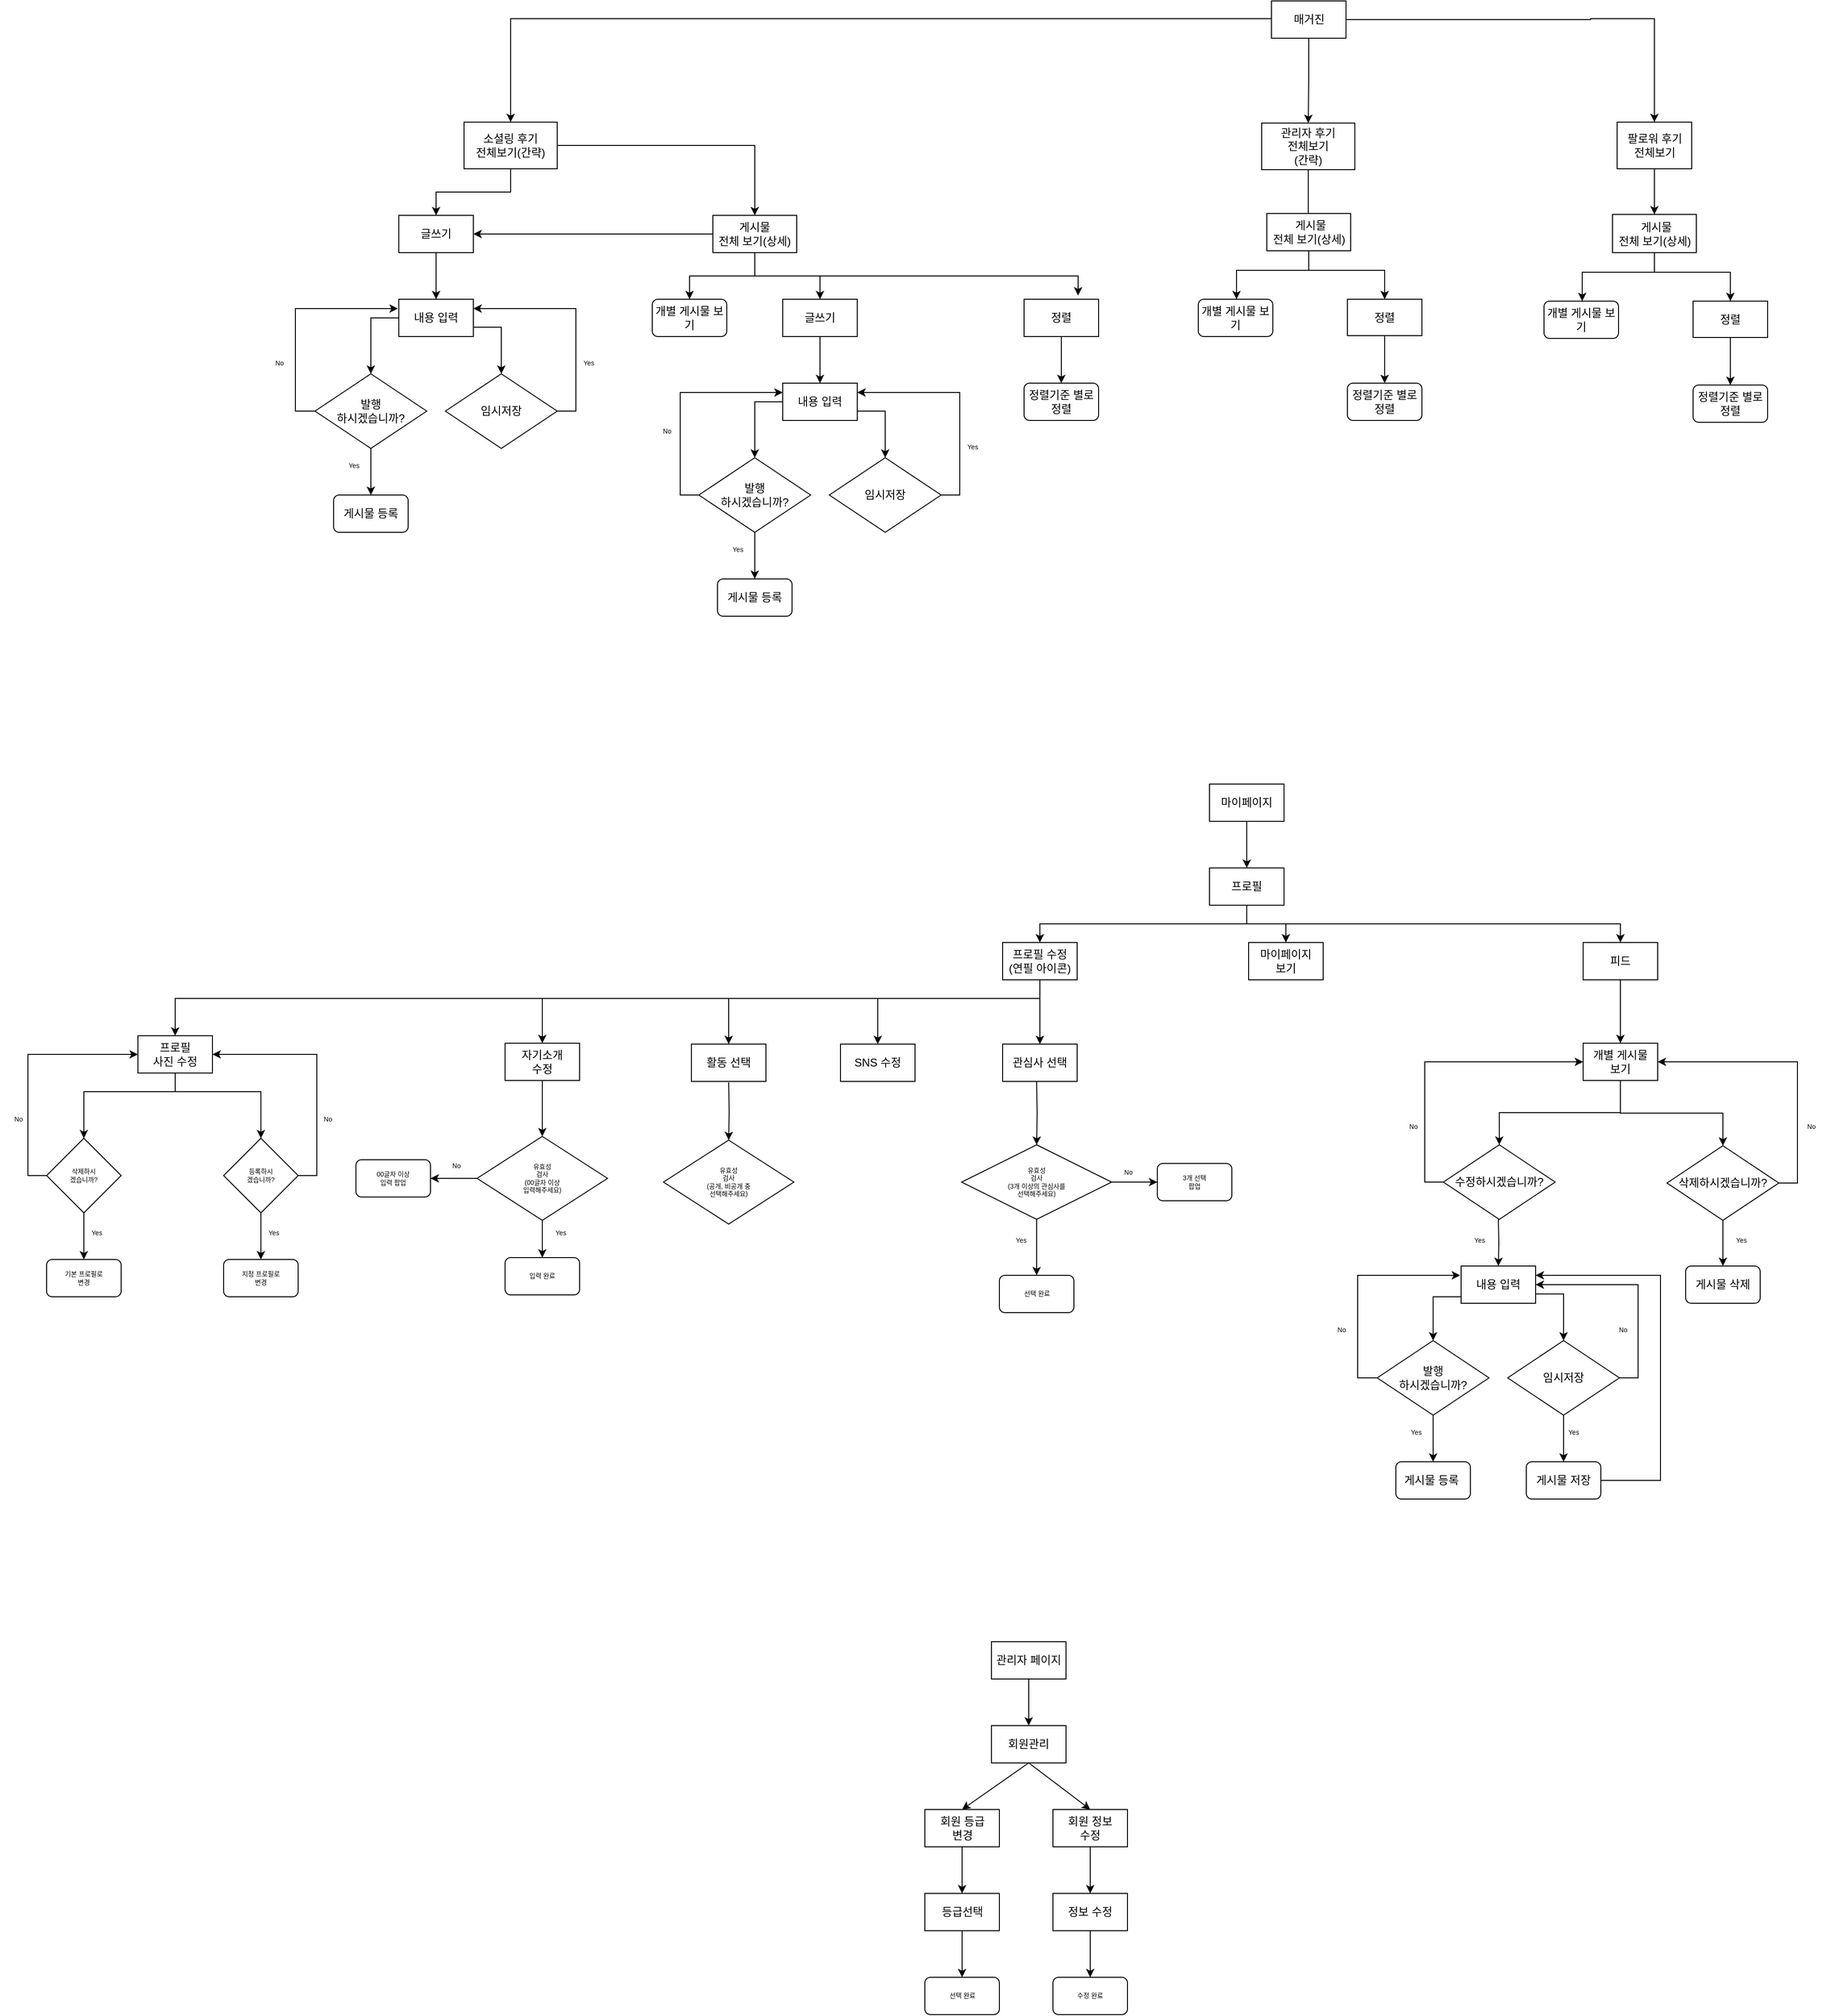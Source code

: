 <mxfile version="15.3.3" type="github"><diagram id="C5RBs43oDa-KdzZeNtuy" name="Page-1"><mxGraphModel dx="3391" dy="720" grid="1" gridSize="10" guides="1" tooltips="1" connect="1" arrows="1" fold="1" page="1" pageScale="1" pageWidth="1920" pageHeight="1200" math="0" shadow="0"><root><mxCell id="WIyWlLk6GJQsqaUBKTNV-0"/><mxCell id="WIyWlLk6GJQsqaUBKTNV-1" parent="WIyWlLk6GJQsqaUBKTNV-0"/><mxCell id="82u62CwxhhfS4tkd6ag3-348" style="edgeStyle=orthogonalEdgeStyle;rounded=0;orthogonalLoop=1;jettySize=auto;html=1;exitX=0.5;exitY=1;exitDx=0;exitDy=0;entryX=0.5;entryY=0;entryDx=0;entryDy=0;fontSize=7;" parent="WIyWlLk6GJQsqaUBKTNV-1" source="82u62CwxhhfS4tkd6ag3-171" edge="1"><mxGeometry relative="1" as="geometry"><mxPoint x="1244" y="360" as="targetPoint"/></mxGeometry></mxCell><mxCell id="82u62CwxhhfS4tkd6ag3-171" value="관리자 후기&lt;br&gt;전체보기&lt;br&gt;(간략)" style="rounded=0;whiteSpace=wrap;html=1;" parent="WIyWlLk6GJQsqaUBKTNV-1" vertex="1"><mxGeometry x="1194" y="241" width="100" height="50" as="geometry"/></mxCell><mxCell id="82u62CwxhhfS4tkd6ag3-173" value="" style="edgeStyle=orthogonalEdgeStyle;rounded=0;orthogonalLoop=1;jettySize=auto;html=1;" parent="WIyWlLk6GJQsqaUBKTNV-1" source="82u62CwxhhfS4tkd6ag3-172" target="82u62CwxhhfS4tkd6ag3-171" edge="1"><mxGeometry relative="1" as="geometry"/></mxCell><mxCell id="82u62CwxhhfS4tkd6ag3-182" style="edgeStyle=orthogonalEdgeStyle;rounded=0;orthogonalLoop=1;jettySize=auto;html=1;entryX=0.5;entryY=0;entryDx=0;entryDy=0;" parent="WIyWlLk6GJQsqaUBKTNV-1" source="82u62CwxhhfS4tkd6ag3-172" target="82u62CwxhhfS4tkd6ag3-174" edge="1"><mxGeometry relative="1" as="geometry"><Array as="points"><mxPoint x="388" y="129"/></Array></mxGeometry></mxCell><mxCell id="82u62CwxhhfS4tkd6ag3-183" style="edgeStyle=orthogonalEdgeStyle;rounded=0;orthogonalLoop=1;jettySize=auto;html=1;entryX=0.5;entryY=0;entryDx=0;entryDy=0;exitX=1;exitY=0.5;exitDx=0;exitDy=0;" parent="WIyWlLk6GJQsqaUBKTNV-1" source="82u62CwxhhfS4tkd6ag3-172" target="82u62CwxhhfS4tkd6ag3-176" edge="1"><mxGeometry relative="1" as="geometry"><mxPoint x="1546.5" y="179" as="sourcePoint"/><Array as="points"><mxPoint x="1547" y="130"/><mxPoint x="1757" y="129"/></Array></mxGeometry></mxCell><mxCell id="82u62CwxhhfS4tkd6ag3-172" value="매거진" style="rounded=0;whiteSpace=wrap;html=1;" parent="WIyWlLk6GJQsqaUBKTNV-1" vertex="1"><mxGeometry x="1204.5" y="110" width="80" height="40" as="geometry"/></mxCell><mxCell id="82u62CwxhhfS4tkd6ag3-185" style="edgeStyle=orthogonalEdgeStyle;rounded=0;orthogonalLoop=1;jettySize=auto;html=1;exitX=0.5;exitY=1;exitDx=0;exitDy=0;entryX=0.5;entryY=0;entryDx=0;entryDy=0;" parent="WIyWlLk6GJQsqaUBKTNV-1" source="82u62CwxhhfS4tkd6ag3-174" target="82u62CwxhhfS4tkd6ag3-188" edge="1"><mxGeometry relative="1" as="geometry"><mxPoint x="408" y="340" as="targetPoint"/><Array as="points"><mxPoint x="388" y="315"/><mxPoint x="308" y="315"/></Array></mxGeometry></mxCell><mxCell id="82u62CwxhhfS4tkd6ag3-209" style="edgeStyle=orthogonalEdgeStyle;rounded=0;orthogonalLoop=1;jettySize=auto;html=1;entryX=0.5;entryY=0;entryDx=0;entryDy=0;" parent="WIyWlLk6GJQsqaUBKTNV-1" source="82u62CwxhhfS4tkd6ag3-174" target="82u62CwxhhfS4tkd6ag3-187" edge="1"><mxGeometry relative="1" as="geometry"/></mxCell><mxCell id="82u62CwxhhfS4tkd6ag3-174" value="소셜링 후기 &lt;br&gt;전체보기(간략)" style="rounded=0;whiteSpace=wrap;html=1;" parent="WIyWlLk6GJQsqaUBKTNV-1" vertex="1"><mxGeometry x="338" y="240" width="100" height="50" as="geometry"/></mxCell><mxCell id="82u62CwxhhfS4tkd6ag3-373" value="" style="edgeStyle=orthogonalEdgeStyle;rounded=0;orthogonalLoop=1;jettySize=auto;html=1;fontSize=7;" parent="WIyWlLk6GJQsqaUBKTNV-1" source="82u62CwxhhfS4tkd6ag3-176" target="82u62CwxhhfS4tkd6ag3-367" edge="1"><mxGeometry relative="1" as="geometry"/></mxCell><mxCell id="82u62CwxhhfS4tkd6ag3-176" value="팔로워 후기&lt;br&gt;전체보기" style="whiteSpace=wrap;html=1;rounded=0;" parent="WIyWlLk6GJQsqaUBKTNV-1" vertex="1"><mxGeometry x="1575.5" y="240" width="80" height="50" as="geometry"/></mxCell><mxCell id="82u62CwxhhfS4tkd6ag3-215" style="edgeStyle=orthogonalEdgeStyle;rounded=0;orthogonalLoop=1;jettySize=auto;html=1;exitX=0;exitY=0.5;exitDx=0;exitDy=0;entryX=1;entryY=0.5;entryDx=0;entryDy=0;" parent="WIyWlLk6GJQsqaUBKTNV-1" source="82u62CwxhhfS4tkd6ag3-187" target="82u62CwxhhfS4tkd6ag3-188" edge="1"><mxGeometry relative="1" as="geometry"/></mxCell><mxCell id="82u62CwxhhfS4tkd6ag3-267" style="edgeStyle=orthogonalEdgeStyle;rounded=0;orthogonalLoop=1;jettySize=auto;html=1;fontSize=7;" parent="WIyWlLk6GJQsqaUBKTNV-1" source="82u62CwxhhfS4tkd6ag3-187" target="82u62CwxhhfS4tkd6ag3-212" edge="1"><mxGeometry relative="1" as="geometry"/></mxCell><mxCell id="82u62CwxhhfS4tkd6ag3-268" style="edgeStyle=orthogonalEdgeStyle;rounded=0;orthogonalLoop=1;jettySize=auto;html=1;entryX=0.5;entryY=0;entryDx=0;entryDy=0;fontSize=7;" parent="WIyWlLk6GJQsqaUBKTNV-1" source="82u62CwxhhfS4tkd6ag3-187" target="82u62CwxhhfS4tkd6ag3-256" edge="1"><mxGeometry relative="1" as="geometry"/></mxCell><mxCell id="82u62CwxhhfS4tkd6ag3-356" style="edgeStyle=orthogonalEdgeStyle;rounded=0;orthogonalLoop=1;jettySize=auto;html=1;entryX=0.5;entryY=0;entryDx=0;entryDy=0;fontSize=7;" parent="WIyWlLk6GJQsqaUBKTNV-1" edge="1"><mxGeometry relative="1" as="geometry"><mxPoint x="650.0" y="376" as="sourcePoint"/><mxPoint x="997" y="426" as="targetPoint"/><Array as="points"><mxPoint x="650" y="405"/><mxPoint x="997" y="405"/></Array></mxGeometry></mxCell><mxCell id="82u62CwxhhfS4tkd6ag3-187" value="게시물&lt;br&gt;전체 보기(상세)" style="rounded=0;whiteSpace=wrap;html=1;" parent="WIyWlLk6GJQsqaUBKTNV-1" vertex="1"><mxGeometry x="605" y="340" width="90" height="40" as="geometry"/></mxCell><mxCell id="82u62CwxhhfS4tkd6ag3-201" value="" style="edgeStyle=orthogonalEdgeStyle;rounded=0;orthogonalLoop=1;jettySize=auto;html=1;" parent="WIyWlLk6GJQsqaUBKTNV-1" source="82u62CwxhhfS4tkd6ag3-188" target="82u62CwxhhfS4tkd6ag3-189" edge="1"><mxGeometry relative="1" as="geometry"/></mxCell><mxCell id="MoMLf2twUXS6G3p3ZRfT-62" value="" style="edgeStyle=orthogonalEdgeStyle;rounded=0;orthogonalLoop=1;jettySize=auto;html=1;endArrow=classic;endFill=1;sourcePerimeterSpacing=8;targetPerimeterSpacing=8;" parent="WIyWlLk6GJQsqaUBKTNV-1" source="82u62CwxhhfS4tkd6ag3-188" edge="1"><mxGeometry relative="1" as="geometry"><mxPoint x="308" y="452" as="targetPoint"/></mxGeometry></mxCell><mxCell id="MoMLf2twUXS6G3p3ZRfT-64" value="" style="edgeStyle=orthogonalEdgeStyle;rounded=0;orthogonalLoop=1;jettySize=auto;html=1;endArrow=classic;endFill=1;sourcePerimeterSpacing=8;targetPerimeterSpacing=8;" parent="WIyWlLk6GJQsqaUBKTNV-1" source="82u62CwxhhfS4tkd6ag3-188" edge="1"><mxGeometry relative="1" as="geometry"><mxPoint x="308" y="452" as="targetPoint"/></mxGeometry></mxCell><mxCell id="82u62CwxhhfS4tkd6ag3-188" value="글쓰기" style="rounded=0;whiteSpace=wrap;html=1;" parent="WIyWlLk6GJQsqaUBKTNV-1" vertex="1"><mxGeometry x="268" y="340" width="80" height="40" as="geometry"/></mxCell><mxCell id="82u62CwxhhfS4tkd6ag3-203" value="" style="edgeStyle=orthogonalEdgeStyle;rounded=0;orthogonalLoop=1;jettySize=auto;html=1;entryX=0.5;entryY=0;entryDx=0;entryDy=0;" parent="WIyWlLk6GJQsqaUBKTNV-1" source="82u62CwxhhfS4tkd6ag3-189" target="82u62CwxhhfS4tkd6ag3-191" edge="1"><mxGeometry relative="1" as="geometry"><mxPoint x="188" y="450" as="targetPoint"/><Array as="points"><mxPoint x="238" y="450"/></Array></mxGeometry></mxCell><mxCell id="82u62CwxhhfS4tkd6ag3-205" value="" style="edgeStyle=orthogonalEdgeStyle;rounded=0;orthogonalLoop=1;jettySize=auto;html=1;entryX=0.5;entryY=0;entryDx=0;entryDy=0;exitX=1;exitY=0.75;exitDx=0;exitDy=0;" parent="WIyWlLk6GJQsqaUBKTNV-1" source="82u62CwxhhfS4tkd6ag3-189" target="82u62CwxhhfS4tkd6ag3-190" edge="1"><mxGeometry relative="1" as="geometry"><mxPoint x="358" y="470" as="sourcePoint"/><mxPoint x="408" y="450" as="targetPoint"/><Array as="points"><mxPoint x="378" y="460"/></Array></mxGeometry></mxCell><mxCell id="82u62CwxhhfS4tkd6ag3-189" value="내용 입력" style="rounded=0;whiteSpace=wrap;html=1;" parent="WIyWlLk6GJQsqaUBKTNV-1" vertex="1"><mxGeometry x="268" y="430" width="80" height="40" as="geometry"/></mxCell><mxCell id="82u62CwxhhfS4tkd6ag3-208" style="edgeStyle=orthogonalEdgeStyle;rounded=0;orthogonalLoop=1;jettySize=auto;html=1;exitX=1;exitY=0.5;exitDx=0;exitDy=0;entryX=1;entryY=0.25;entryDx=0;entryDy=0;" parent="WIyWlLk6GJQsqaUBKTNV-1" source="82u62CwxhhfS4tkd6ag3-190" target="82u62CwxhhfS4tkd6ag3-189" edge="1"><mxGeometry relative="1" as="geometry"/></mxCell><mxCell id="82u62CwxhhfS4tkd6ag3-190" value="임시저장" style="rhombus;whiteSpace=wrap;html=1;" parent="WIyWlLk6GJQsqaUBKTNV-1" vertex="1"><mxGeometry x="318" y="510" width="120" height="80" as="geometry"/></mxCell><mxCell id="82u62CwxhhfS4tkd6ag3-196" value="" style="edgeStyle=orthogonalEdgeStyle;rounded=0;orthogonalLoop=1;jettySize=auto;html=1;" parent="WIyWlLk6GJQsqaUBKTNV-1" source="82u62CwxhhfS4tkd6ag3-191" target="82u62CwxhhfS4tkd6ag3-194" edge="1"><mxGeometry relative="1" as="geometry"/></mxCell><mxCell id="82u62CwxhhfS4tkd6ag3-374" style="edgeStyle=orthogonalEdgeStyle;rounded=0;orthogonalLoop=1;jettySize=auto;html=1;fontSize=7;exitX=0;exitY=0.5;exitDx=0;exitDy=0;" parent="WIyWlLk6GJQsqaUBKTNV-1" source="82u62CwxhhfS4tkd6ag3-191" edge="1"><mxGeometry relative="1" as="geometry"><mxPoint x="267" y="440" as="targetPoint"/><mxPoint x="178" y="561.0" as="sourcePoint"/><Array as="points"><mxPoint x="157" y="550"/><mxPoint x="157" y="440"/></Array></mxGeometry></mxCell><mxCell id="82u62CwxhhfS4tkd6ag3-191" value="발행&lt;br&gt;하시겠습니까?" style="rhombus;whiteSpace=wrap;html=1;" parent="WIyWlLk6GJQsqaUBKTNV-1" vertex="1"><mxGeometry x="178" y="510" width="120" height="80" as="geometry"/></mxCell><mxCell id="82u62CwxhhfS4tkd6ag3-194" value="게시물 등록" style="rounded=1;whiteSpace=wrap;html=1;" parent="WIyWlLk6GJQsqaUBKTNV-1" vertex="1"><mxGeometry x="198" y="640" width="80" height="40" as="geometry"/></mxCell><mxCell id="82u62CwxhhfS4tkd6ag3-212" value="개별 게시물 보기" style="rounded=1;whiteSpace=wrap;html=1;" parent="WIyWlLk6GJQsqaUBKTNV-1" vertex="1"><mxGeometry x="540" y="430" width="80" height="40" as="geometry"/></mxCell><mxCell id="82u62CwxhhfS4tkd6ag3-219" value="Yes" style="text;html=1;strokeColor=none;fillColor=none;align=center;verticalAlign=middle;whiteSpace=wrap;rounded=0;fontSize=7;" parent="WIyWlLk6GJQsqaUBKTNV-1" vertex="1"><mxGeometry x="452" y="489" width="40" height="20" as="geometry"/></mxCell><mxCell id="82u62CwxhhfS4tkd6ag3-226" value="Yes" style="text;html=1;strokeColor=none;fillColor=none;align=center;verticalAlign=middle;whiteSpace=wrap;rounded=0;fontSize=7;" parent="WIyWlLk6GJQsqaUBKTNV-1" vertex="1"><mxGeometry x="200" y="599" width="40" height="20" as="geometry"/></mxCell><mxCell id="82u62CwxhhfS4tkd6ag3-229" value="No" style="text;html=1;strokeColor=none;fillColor=none;align=center;verticalAlign=middle;whiteSpace=wrap;rounded=0;fontSize=7;" parent="WIyWlLk6GJQsqaUBKTNV-1" vertex="1"><mxGeometry x="120" y="489" width="40" height="20" as="geometry"/></mxCell><mxCell id="82u62CwxhhfS4tkd6ag3-255" value="" style="edgeStyle=orthogonalEdgeStyle;rounded=0;orthogonalLoop=1;jettySize=auto;html=1;" parent="WIyWlLk6GJQsqaUBKTNV-1" source="82u62CwxhhfS4tkd6ag3-256" target="82u62CwxhhfS4tkd6ag3-259" edge="1"><mxGeometry relative="1" as="geometry"/></mxCell><mxCell id="82u62CwxhhfS4tkd6ag3-256" value="글쓰기" style="rounded=0;whiteSpace=wrap;html=1;" parent="WIyWlLk6GJQsqaUBKTNV-1" vertex="1"><mxGeometry x="680" y="430" width="80" height="40" as="geometry"/></mxCell><mxCell id="82u62CwxhhfS4tkd6ag3-257" value="" style="edgeStyle=orthogonalEdgeStyle;rounded=0;orthogonalLoop=1;jettySize=auto;html=1;entryX=0.5;entryY=0;entryDx=0;entryDy=0;" parent="WIyWlLk6GJQsqaUBKTNV-1" source="82u62CwxhhfS4tkd6ag3-259" target="82u62CwxhhfS4tkd6ag3-263" edge="1"><mxGeometry relative="1" as="geometry"><mxPoint x="600" y="540" as="targetPoint"/><Array as="points"><mxPoint x="650" y="540"/></Array></mxGeometry></mxCell><mxCell id="82u62CwxhhfS4tkd6ag3-258" value="" style="edgeStyle=orthogonalEdgeStyle;rounded=0;orthogonalLoop=1;jettySize=auto;html=1;entryX=0.5;entryY=0;entryDx=0;entryDy=0;exitX=1;exitY=0.75;exitDx=0;exitDy=0;" parent="WIyWlLk6GJQsqaUBKTNV-1" source="82u62CwxhhfS4tkd6ag3-259" target="82u62CwxhhfS4tkd6ag3-261" edge="1"><mxGeometry relative="1" as="geometry"><mxPoint x="770" y="560" as="sourcePoint"/><mxPoint x="820" y="540" as="targetPoint"/><Array as="points"><mxPoint x="790" y="550"/></Array></mxGeometry></mxCell><mxCell id="82u62CwxhhfS4tkd6ag3-259" value="내용 입력" style="rounded=0;whiteSpace=wrap;html=1;" parent="WIyWlLk6GJQsqaUBKTNV-1" vertex="1"><mxGeometry x="680" y="520" width="80" height="40" as="geometry"/></mxCell><mxCell id="82u62CwxhhfS4tkd6ag3-260" style="edgeStyle=orthogonalEdgeStyle;rounded=0;orthogonalLoop=1;jettySize=auto;html=1;exitX=1;exitY=0.5;exitDx=0;exitDy=0;entryX=1;entryY=0.25;entryDx=0;entryDy=0;" parent="WIyWlLk6GJQsqaUBKTNV-1" source="82u62CwxhhfS4tkd6ag3-261" target="82u62CwxhhfS4tkd6ag3-259" edge="1"><mxGeometry relative="1" as="geometry"/></mxCell><mxCell id="82u62CwxhhfS4tkd6ag3-261" value="임시저장" style="rhombus;whiteSpace=wrap;html=1;" parent="WIyWlLk6GJQsqaUBKTNV-1" vertex="1"><mxGeometry x="730" y="600" width="120" height="80" as="geometry"/></mxCell><mxCell id="82u62CwxhhfS4tkd6ag3-262" value="" style="edgeStyle=orthogonalEdgeStyle;rounded=0;orthogonalLoop=1;jettySize=auto;html=1;" parent="WIyWlLk6GJQsqaUBKTNV-1" source="82u62CwxhhfS4tkd6ag3-263" target="82u62CwxhhfS4tkd6ag3-264" edge="1"><mxGeometry relative="1" as="geometry"/></mxCell><mxCell id="82u62CwxhhfS4tkd6ag3-263" value="발행&lt;br&gt;하시겠습니까?" style="rhombus;whiteSpace=wrap;html=1;" parent="WIyWlLk6GJQsqaUBKTNV-1" vertex="1"><mxGeometry x="590" y="600" width="120" height="80" as="geometry"/></mxCell><mxCell id="82u62CwxhhfS4tkd6ag3-264" value="게시물 등록" style="rounded=1;whiteSpace=wrap;html=1;" parent="WIyWlLk6GJQsqaUBKTNV-1" vertex="1"><mxGeometry x="610" y="730" width="80" height="40" as="geometry"/></mxCell><mxCell id="82u62CwxhhfS4tkd6ag3-265" value="Yes" style="text;html=1;strokeColor=none;fillColor=none;align=center;verticalAlign=middle;whiteSpace=wrap;rounded=0;fontSize=7;" parent="WIyWlLk6GJQsqaUBKTNV-1" vertex="1"><mxGeometry x="864" y="579" width="40" height="20" as="geometry"/></mxCell><mxCell id="82u62CwxhhfS4tkd6ag3-266" value="Yes" style="text;html=1;strokeColor=none;fillColor=none;align=center;verticalAlign=middle;whiteSpace=wrap;rounded=0;fontSize=7;" parent="WIyWlLk6GJQsqaUBKTNV-1" vertex="1"><mxGeometry x="612" y="689" width="40" height="20" as="geometry"/></mxCell><mxCell id="82u62CwxhhfS4tkd6ag3-270" value="No" style="text;html=1;strokeColor=none;fillColor=none;align=center;verticalAlign=middle;whiteSpace=wrap;rounded=0;fontSize=7;" parent="WIyWlLk6GJQsqaUBKTNV-1" vertex="1"><mxGeometry x="536" y="562" width="40" height="20" as="geometry"/></mxCell><mxCell id="82u62CwxhhfS4tkd6ag3-311" style="edgeStyle=orthogonalEdgeStyle;rounded=0;orthogonalLoop=1;jettySize=auto;html=1;fontSize=7;" parent="WIyWlLk6GJQsqaUBKTNV-1" source="82u62CwxhhfS4tkd6ag3-313" target="82u62CwxhhfS4tkd6ag3-325" edge="1"><mxGeometry relative="1" as="geometry"><Array as="points"><mxPoint x="1244" y="399"/><mxPoint x="1167" y="399"/></Array></mxGeometry></mxCell><mxCell id="82u62CwxhhfS4tkd6ag3-362" style="edgeStyle=orthogonalEdgeStyle;rounded=0;orthogonalLoop=1;jettySize=auto;html=1;fontSize=7;" parent="WIyWlLk6GJQsqaUBKTNV-1" source="82u62CwxhhfS4tkd6ag3-313" target="82u62CwxhhfS4tkd6ag3-360" edge="1"><mxGeometry relative="1" as="geometry"><Array as="points"><mxPoint x="1244" y="399"/><mxPoint x="1326" y="399"/></Array></mxGeometry></mxCell><mxCell id="82u62CwxhhfS4tkd6ag3-313" value="&amp;nbsp;게시물&lt;br&gt;전체 보기(상세)" style="rounded=0;whiteSpace=wrap;html=1;" parent="WIyWlLk6GJQsqaUBKTNV-1" vertex="1"><mxGeometry x="1199.5" y="338" width="90" height="40" as="geometry"/></mxCell><mxCell id="82u62CwxhhfS4tkd6ag3-325" value="개별 게시물 보기" style="rounded=1;whiteSpace=wrap;html=1;" parent="WIyWlLk6GJQsqaUBKTNV-1" vertex="1"><mxGeometry x="1126" y="430" width="80" height="40" as="geometry"/></mxCell><mxCell id="82u62CwxhhfS4tkd6ag3-357" value="" style="edgeStyle=orthogonalEdgeStyle;rounded=0;orthogonalLoop=1;jettySize=auto;html=1;fontSize=7;" parent="WIyWlLk6GJQsqaUBKTNV-1" source="82u62CwxhhfS4tkd6ag3-353" target="82u62CwxhhfS4tkd6ag3-355" edge="1"><mxGeometry relative="1" as="geometry"/></mxCell><mxCell id="82u62CwxhhfS4tkd6ag3-353" value="정렬" style="rounded=0;whiteSpace=wrap;html=1;" parent="WIyWlLk6GJQsqaUBKTNV-1" vertex="1"><mxGeometry x="939" y="430" width="80" height="40" as="geometry"/></mxCell><mxCell id="82u62CwxhhfS4tkd6ag3-355" value="정렬기준 별로 정렬" style="rounded=1;whiteSpace=wrap;html=1;" parent="WIyWlLk6GJQsqaUBKTNV-1" vertex="1"><mxGeometry x="939" y="520" width="80" height="40" as="geometry"/></mxCell><mxCell id="82u62CwxhhfS4tkd6ag3-363" value="" style="edgeStyle=orthogonalEdgeStyle;rounded=0;orthogonalLoop=1;jettySize=auto;html=1;fontSize=7;" parent="WIyWlLk6GJQsqaUBKTNV-1" source="82u62CwxhhfS4tkd6ag3-360" target="82u62CwxhhfS4tkd6ag3-361" edge="1"><mxGeometry relative="1" as="geometry"/></mxCell><mxCell id="82u62CwxhhfS4tkd6ag3-360" value="정렬" style="rounded=0;whiteSpace=wrap;html=1;" parent="WIyWlLk6GJQsqaUBKTNV-1" vertex="1"><mxGeometry x="1286" y="430" width="80" height="39" as="geometry"/></mxCell><mxCell id="82u62CwxhhfS4tkd6ag3-361" value="정렬기준 별로 정렬" style="rounded=1;whiteSpace=wrap;html=1;" parent="WIyWlLk6GJQsqaUBKTNV-1" vertex="1"><mxGeometry x="1286" y="520" width="80" height="40" as="geometry"/></mxCell><mxCell id="82u62CwxhhfS4tkd6ag3-365" style="edgeStyle=orthogonalEdgeStyle;rounded=0;orthogonalLoop=1;jettySize=auto;html=1;fontSize=7;" parent="WIyWlLk6GJQsqaUBKTNV-1" source="82u62CwxhhfS4tkd6ag3-367" target="82u62CwxhhfS4tkd6ag3-368" edge="1"><mxGeometry relative="1" as="geometry"><Array as="points"><mxPoint x="1615" y="401"/><mxPoint x="1538" y="401"/></Array></mxGeometry></mxCell><mxCell id="82u62CwxhhfS4tkd6ag3-366" style="edgeStyle=orthogonalEdgeStyle;rounded=0;orthogonalLoop=1;jettySize=auto;html=1;fontSize=7;" parent="WIyWlLk6GJQsqaUBKTNV-1" source="82u62CwxhhfS4tkd6ag3-367" target="82u62CwxhhfS4tkd6ag3-370" edge="1"><mxGeometry relative="1" as="geometry"><Array as="points"><mxPoint x="1615" y="401"/><mxPoint x="1697" y="401"/></Array></mxGeometry></mxCell><mxCell id="82u62CwxhhfS4tkd6ag3-367" value="&amp;nbsp;게시물&lt;br&gt;전체 보기(상세)" style="rounded=0;whiteSpace=wrap;html=1;" parent="WIyWlLk6GJQsqaUBKTNV-1" vertex="1"><mxGeometry x="1570.5" y="339" width="90" height="41" as="geometry"/></mxCell><mxCell id="82u62CwxhhfS4tkd6ag3-368" value="개별 게시물 보기" style="rounded=1;whiteSpace=wrap;html=1;" parent="WIyWlLk6GJQsqaUBKTNV-1" vertex="1"><mxGeometry x="1497" y="432" width="80" height="40" as="geometry"/></mxCell><mxCell id="82u62CwxhhfS4tkd6ag3-369" value="" style="edgeStyle=orthogonalEdgeStyle;rounded=0;orthogonalLoop=1;jettySize=auto;html=1;fontSize=7;" parent="WIyWlLk6GJQsqaUBKTNV-1" source="82u62CwxhhfS4tkd6ag3-370" target="82u62CwxhhfS4tkd6ag3-372" edge="1"><mxGeometry relative="1" as="geometry"/></mxCell><mxCell id="82u62CwxhhfS4tkd6ag3-370" value="정렬" style="rounded=0;whiteSpace=wrap;html=1;" parent="WIyWlLk6GJQsqaUBKTNV-1" vertex="1"><mxGeometry x="1657" y="432" width="80" height="39" as="geometry"/></mxCell><mxCell id="82u62CwxhhfS4tkd6ag3-372" value="정렬기준 별로 정렬" style="rounded=1;whiteSpace=wrap;html=1;" parent="WIyWlLk6GJQsqaUBKTNV-1" vertex="1"><mxGeometry x="1657" y="522" width="80" height="40" as="geometry"/></mxCell><mxCell id="82u62CwxhhfS4tkd6ag3-377" style="edgeStyle=orthogonalEdgeStyle;rounded=0;orthogonalLoop=1;jettySize=auto;html=1;fontSize=7;exitX=0;exitY=0.5;exitDx=0;exitDy=0;" parent="WIyWlLk6GJQsqaUBKTNV-1" edge="1"><mxGeometry relative="1" as="geometry"><mxPoint x="680" y="530" as="targetPoint"/><mxPoint x="591" y="640" as="sourcePoint"/><Array as="points"><mxPoint x="570" y="640"/><mxPoint x="570" y="530"/></Array></mxGeometry></mxCell><mxCell id="82u62CwxhhfS4tkd6ag3-378" value="마이페이지" style="rounded=0;whiteSpace=wrap;html=1;" parent="WIyWlLk6GJQsqaUBKTNV-1" vertex="1"><mxGeometry x="1138" y="950" width="80" height="40" as="geometry"/></mxCell><mxCell id="MoMLf2twUXS6G3p3ZRfT-25" style="edgeStyle=orthogonalEdgeStyle;rounded=0;orthogonalLoop=1;jettySize=auto;html=1;entryX=0.5;entryY=0;entryDx=0;entryDy=0;endArrow=classic;endFill=1;sourcePerimeterSpacing=8;targetPerimeterSpacing=8;" parent="WIyWlLk6GJQsqaUBKTNV-1" target="82u62CwxhhfS4tkd6ag3-382" edge="1"><mxGeometry relative="1" as="geometry"><mxPoint x="1178" y="1070" as="sourcePoint"/><Array as="points"><mxPoint x="1178" y="1100"/><mxPoint x="956" y="1100"/></Array></mxGeometry></mxCell><mxCell id="MoMLf2twUXS6G3p3ZRfT-87" style="edgeStyle=orthogonalEdgeStyle;rounded=0;orthogonalLoop=1;jettySize=auto;html=1;entryX=0.5;entryY=0;entryDx=0;entryDy=0;endArrow=classic;endFill=1;sourcePerimeterSpacing=8;targetPerimeterSpacing=8;exitX=0.5;exitY=1;exitDx=0;exitDy=0;exitPerimeter=0;" parent="WIyWlLk6GJQsqaUBKTNV-1" source="82u62CwxhhfS4tkd6ag3-379" target="82u62CwxhhfS4tkd6ag3-383" edge="1"><mxGeometry relative="1" as="geometry"/></mxCell><mxCell id="MoMLf2twUXS6G3p3ZRfT-88" style="edgeStyle=orthogonalEdgeStyle;rounded=0;orthogonalLoop=1;jettySize=auto;html=1;exitX=0.5;exitY=1;exitDx=0;exitDy=0;entryX=0.5;entryY=0;entryDx=0;entryDy=0;endArrow=classic;endFill=1;sourcePerimeterSpacing=8;targetPerimeterSpacing=8;" parent="WIyWlLk6GJQsqaUBKTNV-1" source="82u62CwxhhfS4tkd6ag3-379" target="82u62CwxhhfS4tkd6ag3-384" edge="1"><mxGeometry relative="1" as="geometry"/></mxCell><mxCell id="82u62CwxhhfS4tkd6ag3-379" value="프로필" style="rounded=0;whiteSpace=wrap;html=1;" parent="WIyWlLk6GJQsqaUBKTNV-1" vertex="1"><mxGeometry x="1138" y="1040" width="80" height="40" as="geometry"/></mxCell><mxCell id="MoMLf2twUXS6G3p3ZRfT-27" style="edgeStyle=orthogonalEdgeStyle;rounded=0;orthogonalLoop=1;jettySize=auto;html=1;endArrow=classic;endFill=1;sourcePerimeterSpacing=8;targetPerimeterSpacing=8;entryX=0.5;entryY=0;entryDx=0;entryDy=0;exitX=0.5;exitY=1;exitDx=0;exitDy=0;" parent="WIyWlLk6GJQsqaUBKTNV-1" source="82u62CwxhhfS4tkd6ag3-382" target="82u62CwxhhfS4tkd6ag3-386" edge="1"><mxGeometry relative="1" as="geometry"><mxPoint x="976" y="1160" as="sourcePoint"/><mxPoint x="62" y="1220" as="targetPoint"/><Array as="points"><mxPoint x="956" y="1180"/><mxPoint x="28" y="1180"/></Array></mxGeometry></mxCell><mxCell id="MoMLf2twUXS6G3p3ZRfT-28" style="edgeStyle=orthogonalEdgeStyle;rounded=0;orthogonalLoop=1;jettySize=auto;html=1;entryX=0.5;entryY=0;entryDx=0;entryDy=0;endArrow=classic;endFill=1;sourcePerimeterSpacing=8;targetPerimeterSpacing=8;exitX=0.5;exitY=1;exitDx=0;exitDy=0;" parent="WIyWlLk6GJQsqaUBKTNV-1" source="82u62CwxhhfS4tkd6ag3-382" target="82u62CwxhhfS4tkd6ag3-387" edge="1"><mxGeometry relative="1" as="geometry"><mxPoint x="972" y="1168" as="sourcePoint"/><mxPoint x="506" y="1228" as="targetPoint"/><Array as="points"><mxPoint x="956" y="1180"/><mxPoint x="422" y="1180"/></Array></mxGeometry></mxCell><mxCell id="MoMLf2twUXS6G3p3ZRfT-29" style="edgeStyle=orthogonalEdgeStyle;rounded=0;orthogonalLoop=1;jettySize=auto;html=1;entryX=0.5;entryY=0;entryDx=0;entryDy=0;endArrow=classic;endFill=1;sourcePerimeterSpacing=8;targetPerimeterSpacing=8;" parent="WIyWlLk6GJQsqaUBKTNV-1" source="82u62CwxhhfS4tkd6ag3-382" target="82u62CwxhhfS4tkd6ag3-388" edge="1"><mxGeometry relative="1" as="geometry"><Array as="points"><mxPoint x="956" y="1180"/><mxPoint x="622" y="1180"/></Array></mxGeometry></mxCell><mxCell id="MoMLf2twUXS6G3p3ZRfT-30" style="edgeStyle=orthogonalEdgeStyle;rounded=0;orthogonalLoop=1;jettySize=auto;html=1;entryX=0.5;entryY=0;entryDx=0;entryDy=0;endArrow=classic;endFill=1;sourcePerimeterSpacing=8;targetPerimeterSpacing=8;exitX=0.5;exitY=1;exitDx=0;exitDy=0;" parent="WIyWlLk6GJQsqaUBKTNV-1" source="82u62CwxhhfS4tkd6ag3-382" target="82u62CwxhhfS4tkd6ag3-389" edge="1"><mxGeometry relative="1" as="geometry"><mxPoint x="956" y="1168" as="sourcePoint"/><Array as="points"><mxPoint x="956" y="1180"/><mxPoint x="782" y="1180"/></Array></mxGeometry></mxCell><mxCell id="MoMLf2twUXS6G3p3ZRfT-31" style="edgeStyle=orthogonalEdgeStyle;rounded=0;orthogonalLoop=1;jettySize=auto;html=1;entryX=0.5;entryY=0;entryDx=0;entryDy=0;endArrow=classic;endFill=1;sourcePerimeterSpacing=8;targetPerimeterSpacing=8;exitX=0.5;exitY=1;exitDx=0;exitDy=0;" parent="WIyWlLk6GJQsqaUBKTNV-1" source="82u62CwxhhfS4tkd6ag3-382" target="82u62CwxhhfS4tkd6ag3-390" edge="1"><mxGeometry relative="1" as="geometry"><Array as="points"><mxPoint x="956" y="1160"/></Array></mxGeometry></mxCell><mxCell id="82u62CwxhhfS4tkd6ag3-382" value="프로필 수정&lt;br&gt;(연필 아이콘)" style="rounded=0;whiteSpace=wrap;html=1;" parent="WIyWlLk6GJQsqaUBKTNV-1" vertex="1"><mxGeometry x="916" y="1120" width="80" height="40" as="geometry"/></mxCell><mxCell id="82u62CwxhhfS4tkd6ag3-383" value="마이페이지 &lt;br&gt;보기" style="rounded=0;whiteSpace=wrap;html=1;" parent="WIyWlLk6GJQsqaUBKTNV-1" vertex="1"><mxGeometry x="1180" y="1120" width="80" height="40" as="geometry"/></mxCell><mxCell id="MoMLf2twUXS6G3p3ZRfT-89" style="edgeStyle=orthogonalEdgeStyle;rounded=0;orthogonalLoop=1;jettySize=auto;html=1;exitX=0.5;exitY=1;exitDx=0;exitDy=0;entryX=0.5;entryY=0;entryDx=0;entryDy=0;endArrow=classic;endFill=1;sourcePerimeterSpacing=8;targetPerimeterSpacing=8;" parent="WIyWlLk6GJQsqaUBKTNV-1" source="82u62CwxhhfS4tkd6ag3-384" target="MoMLf2twUXS6G3p3ZRfT-54" edge="1"><mxGeometry relative="1" as="geometry"/></mxCell><mxCell id="82u62CwxhhfS4tkd6ag3-384" value="피드" style="rounded=0;whiteSpace=wrap;html=1;" parent="WIyWlLk6GJQsqaUBKTNV-1" vertex="1"><mxGeometry x="1539" y="1120" width="80" height="40" as="geometry"/></mxCell><mxCell id="MoMLf2twUXS6G3p3ZRfT-33" style="edgeStyle=orthogonalEdgeStyle;rounded=0;orthogonalLoop=1;jettySize=auto;html=1;entryX=0.5;entryY=0;entryDx=0;entryDy=0;endArrow=classic;endFill=1;sourcePerimeterSpacing=8;targetPerimeterSpacing=8;exitX=0.5;exitY=1;exitDx=0;exitDy=0;" parent="WIyWlLk6GJQsqaUBKTNV-1" source="82u62CwxhhfS4tkd6ag3-386" target="82u62CwxhhfS4tkd6ag3-392" edge="1"><mxGeometry relative="1" as="geometry"><Array as="points"><mxPoint x="28" y="1280"/><mxPoint x="-70" y="1280"/></Array></mxGeometry></mxCell><mxCell id="MoMLf2twUXS6G3p3ZRfT-34" style="edgeStyle=orthogonalEdgeStyle;rounded=0;orthogonalLoop=1;jettySize=auto;html=1;entryX=0.5;entryY=0;entryDx=0;entryDy=0;endArrow=classic;endFill=1;sourcePerimeterSpacing=8;targetPerimeterSpacing=8;" parent="WIyWlLk6GJQsqaUBKTNV-1" edge="1"><mxGeometry relative="1" as="geometry"><mxPoint x="28" y="1260" as="sourcePoint"/><mxPoint x="120" y="1330" as="targetPoint"/><Array as="points"><mxPoint x="28" y="1280"/><mxPoint x="120" y="1280"/></Array></mxGeometry></mxCell><mxCell id="82u62CwxhhfS4tkd6ag3-386" value="프로필&lt;br&gt;사진 수정" style="rounded=0;whiteSpace=wrap;html=1;" parent="WIyWlLk6GJQsqaUBKTNV-1" vertex="1"><mxGeometry x="-12" y="1220" width="80" height="40" as="geometry"/></mxCell><mxCell id="MoMLf2twUXS6G3p3ZRfT-39" value="" style="edgeStyle=orthogonalEdgeStyle;rounded=0;orthogonalLoop=1;jettySize=auto;html=1;endArrow=classic;endFill=1;sourcePerimeterSpacing=8;targetPerimeterSpacing=8;exitX=0.5;exitY=1;exitDx=0;exitDy=0;entryX=0.5;entryY=0;entryDx=0;entryDy=0;" parent="WIyWlLk6GJQsqaUBKTNV-1" source="82u62CwxhhfS4tkd6ag3-387" target="82u62CwxhhfS4tkd6ag3-398" edge="1"><mxGeometry relative="1" as="geometry"/></mxCell><mxCell id="82u62CwxhhfS4tkd6ag3-387" value="자기소개 &lt;br&gt;수정" style="rounded=0;whiteSpace=wrap;html=1;" parent="WIyWlLk6GJQsqaUBKTNV-1" vertex="1"><mxGeometry x="382" y="1228" width="80" height="40" as="geometry"/></mxCell><mxCell id="MoMLf2twUXS6G3p3ZRfT-42" style="edgeStyle=orthogonalEdgeStyle;rounded=0;orthogonalLoop=1;jettySize=auto;html=1;entryX=0.5;entryY=0;entryDx=0;entryDy=0;endArrow=classic;endFill=1;sourcePerimeterSpacing=8;targetPerimeterSpacing=8;exitX=0.5;exitY=1;exitDx=0;exitDy=0;" parent="WIyWlLk6GJQsqaUBKTNV-1" target="82u62CwxhhfS4tkd6ag3-402" edge="1"><mxGeometry relative="1" as="geometry"><mxPoint x="952.5" y="1269" as="sourcePoint"/><Array as="points"/></mxGeometry></mxCell><mxCell id="MoMLf2twUXS6G3p3ZRfT-52" style="edgeStyle=orthogonalEdgeStyle;rounded=0;orthogonalLoop=1;jettySize=auto;html=1;entryX=0.5;entryY=0;entryDx=0;entryDy=0;endArrow=classic;endFill=1;sourcePerimeterSpacing=8;targetPerimeterSpacing=8;" parent="WIyWlLk6GJQsqaUBKTNV-1" target="MoMLf2twUXS6G3p3ZRfT-49" edge="1"><mxGeometry relative="1" as="geometry"><mxPoint x="622" y="1270" as="sourcePoint"/></mxGeometry></mxCell><mxCell id="82u62CwxhhfS4tkd6ag3-388" value="활동 선택" style="rounded=0;whiteSpace=wrap;html=1;" parent="WIyWlLk6GJQsqaUBKTNV-1" vertex="1"><mxGeometry x="582" y="1229" width="80" height="40" as="geometry"/></mxCell><mxCell id="82u62CwxhhfS4tkd6ag3-389" value="SNS 수정" style="rounded=0;whiteSpace=wrap;html=1;" parent="WIyWlLk6GJQsqaUBKTNV-1" vertex="1"><mxGeometry x="742" y="1229" width="80" height="40" as="geometry"/></mxCell><mxCell id="82u62CwxhhfS4tkd6ag3-390" value="관심사 선택" style="rounded=0;whiteSpace=wrap;html=1;" parent="WIyWlLk6GJQsqaUBKTNV-1" vertex="1"><mxGeometry x="916" y="1229" width="80" height="40" as="geometry"/></mxCell><mxCell id="MoMLf2twUXS6G3p3ZRfT-35" style="edgeStyle=orthogonalEdgeStyle;rounded=0;orthogonalLoop=1;jettySize=auto;html=1;exitX=0.5;exitY=1;exitDx=0;exitDy=0;entryX=0.5;entryY=0;entryDx=0;entryDy=0;endArrow=classic;endFill=1;sourcePerimeterSpacing=8;targetPerimeterSpacing=8;" parent="WIyWlLk6GJQsqaUBKTNV-1" source="82u62CwxhhfS4tkd6ag3-392" target="82u62CwxhhfS4tkd6ag3-395" edge="1"><mxGeometry relative="1" as="geometry"/></mxCell><mxCell id="MoMLf2twUXS6G3p3ZRfT-121" style="edgeStyle=orthogonalEdgeStyle;rounded=0;orthogonalLoop=1;jettySize=auto;html=1;exitX=0;exitY=0.5;exitDx=0;exitDy=0;entryX=0;entryY=0.5;entryDx=0;entryDy=0;endArrow=classic;endFill=1;sourcePerimeterSpacing=8;targetPerimeterSpacing=8;" parent="WIyWlLk6GJQsqaUBKTNV-1" source="82u62CwxhhfS4tkd6ag3-392" target="82u62CwxhhfS4tkd6ag3-386" edge="1"><mxGeometry relative="1" as="geometry"/></mxCell><mxCell id="82u62CwxhhfS4tkd6ag3-392" value="삭제하시&lt;br&gt;겠습니까?" style="rhombus;whiteSpace=wrap;html=1;fontSize=7;" parent="WIyWlLk6GJQsqaUBKTNV-1" vertex="1"><mxGeometry x="-110" y="1330" width="80" height="80" as="geometry"/></mxCell><mxCell id="MoMLf2twUXS6G3p3ZRfT-36" style="edgeStyle=orthogonalEdgeStyle;rounded=0;orthogonalLoop=1;jettySize=auto;html=1;entryX=0.5;entryY=0;entryDx=0;entryDy=0;endArrow=classic;endFill=1;sourcePerimeterSpacing=8;targetPerimeterSpacing=8;exitX=0.5;exitY=1;exitDx=0;exitDy=0;" parent="WIyWlLk6GJQsqaUBKTNV-1" source="82u62CwxhhfS4tkd6ag3-393" target="82u62CwxhhfS4tkd6ag3-396" edge="1"><mxGeometry relative="1" as="geometry"/></mxCell><mxCell id="MoMLf2twUXS6G3p3ZRfT-122" style="edgeStyle=orthogonalEdgeStyle;rounded=0;orthogonalLoop=1;jettySize=auto;html=1;exitX=1;exitY=0.5;exitDx=0;exitDy=0;entryX=1;entryY=0.5;entryDx=0;entryDy=0;endArrow=classic;endFill=1;sourcePerimeterSpacing=8;targetPerimeterSpacing=8;" parent="WIyWlLk6GJQsqaUBKTNV-1" source="82u62CwxhhfS4tkd6ag3-393" target="82u62CwxhhfS4tkd6ag3-386" edge="1"><mxGeometry relative="1" as="geometry"/></mxCell><mxCell id="82u62CwxhhfS4tkd6ag3-393" value="등록하시&lt;br&gt;겠습니까?" style="rhombus;whiteSpace=wrap;html=1;fontSize=7;" parent="WIyWlLk6GJQsqaUBKTNV-1" vertex="1"><mxGeometry x="80" y="1330" width="80" height="80" as="geometry"/></mxCell><mxCell id="82u62CwxhhfS4tkd6ag3-395" value="기본 프로필로&lt;br&gt;변경" style="rounded=1;whiteSpace=wrap;html=1;fontSize=7;" parent="WIyWlLk6GJQsqaUBKTNV-1" vertex="1"><mxGeometry x="-110" y="1460" width="80" height="40" as="geometry"/></mxCell><mxCell id="82u62CwxhhfS4tkd6ag3-396" value="지정 프로필로&lt;br&gt;변경" style="rounded=1;whiteSpace=wrap;html=1;fontSize=7;" parent="WIyWlLk6GJQsqaUBKTNV-1" vertex="1"><mxGeometry x="80" y="1460" width="80" height="40" as="geometry"/></mxCell><mxCell id="MoMLf2twUXS6G3p3ZRfT-40" style="edgeStyle=orthogonalEdgeStyle;rounded=0;orthogonalLoop=1;jettySize=auto;html=1;entryX=1;entryY=0.5;entryDx=0;entryDy=0;endArrow=classic;endFill=1;sourcePerimeterSpacing=8;targetPerimeterSpacing=8;exitX=0;exitY=0.5;exitDx=0;exitDy=0;" parent="WIyWlLk6GJQsqaUBKTNV-1" source="82u62CwxhhfS4tkd6ag3-398" target="82u62CwxhhfS4tkd6ag3-401" edge="1"><mxGeometry relative="1" as="geometry"/></mxCell><mxCell id="MoMLf2twUXS6G3p3ZRfT-41" style="edgeStyle=orthogonalEdgeStyle;rounded=0;orthogonalLoop=1;jettySize=auto;html=1;exitX=0.5;exitY=1;exitDx=0;exitDy=0;entryX=0.5;entryY=0;entryDx=0;entryDy=0;endArrow=classic;endFill=1;sourcePerimeterSpacing=8;targetPerimeterSpacing=8;" parent="WIyWlLk6GJQsqaUBKTNV-1" source="82u62CwxhhfS4tkd6ag3-398" target="82u62CwxhhfS4tkd6ag3-400" edge="1"><mxGeometry relative="1" as="geometry"/></mxCell><mxCell id="82u62CwxhhfS4tkd6ag3-398" value="유효성&lt;br&gt;검사&lt;br&gt;(00글자 이상 &lt;br&gt;입력해주세요)" style="rhombus;whiteSpace=wrap;html=1;fontSize=7;" parent="WIyWlLk6GJQsqaUBKTNV-1" vertex="1"><mxGeometry x="352" y="1328" width="140" height="90" as="geometry"/></mxCell><mxCell id="82u62CwxhhfS4tkd6ag3-400" value="입력 완료" style="rounded=1;whiteSpace=wrap;html=1;fontSize=7;" parent="WIyWlLk6GJQsqaUBKTNV-1" vertex="1"><mxGeometry x="382" y="1458" width="80" height="40" as="geometry"/></mxCell><mxCell id="82u62CwxhhfS4tkd6ag3-401" value="00글자 이상 &lt;br&gt;입력 팝업" style="rounded=1;whiteSpace=wrap;html=1;fontSize=7;" parent="WIyWlLk6GJQsqaUBKTNV-1" vertex="1"><mxGeometry x="222" y="1353" width="80" height="40" as="geometry"/></mxCell><mxCell id="MoMLf2twUXS6G3p3ZRfT-43" style="edgeStyle=orthogonalEdgeStyle;rounded=0;orthogonalLoop=1;jettySize=auto;html=1;exitX=0.5;exitY=1;exitDx=0;exitDy=0;entryX=0.5;entryY=0;entryDx=0;entryDy=0;endArrow=classic;endFill=1;sourcePerimeterSpacing=8;targetPerimeterSpacing=8;" parent="WIyWlLk6GJQsqaUBKTNV-1" source="82u62CwxhhfS4tkd6ag3-402" target="82u62CwxhhfS4tkd6ag3-403" edge="1"><mxGeometry relative="1" as="geometry"/></mxCell><mxCell id="MoMLf2twUXS6G3p3ZRfT-53" style="edgeStyle=orthogonalEdgeStyle;rounded=0;orthogonalLoop=1;jettySize=auto;html=1;exitX=1;exitY=0.5;exitDx=0;exitDy=0;entryX=0;entryY=0.5;entryDx=0;entryDy=0;endArrow=classic;endFill=1;sourcePerimeterSpacing=8;targetPerimeterSpacing=8;" parent="WIyWlLk6GJQsqaUBKTNV-1" source="82u62CwxhhfS4tkd6ag3-402" target="82u62CwxhhfS4tkd6ag3-404" edge="1"><mxGeometry relative="1" as="geometry"/></mxCell><mxCell id="82u62CwxhhfS4tkd6ag3-402" value="유효성&lt;br&gt;검사&lt;br&gt;(3개 이상의 관심사를 &lt;br&gt;선택해주세요)" style="rhombus;whiteSpace=wrap;html=1;fontSize=7;" parent="WIyWlLk6GJQsqaUBKTNV-1" vertex="1"><mxGeometry x="872" y="1337" width="161" height="80" as="geometry"/></mxCell><mxCell id="82u62CwxhhfS4tkd6ag3-403" value="선택 완료" style="rounded=1;whiteSpace=wrap;html=1;fontSize=7;" parent="WIyWlLk6GJQsqaUBKTNV-1" vertex="1"><mxGeometry x="912.5" y="1477" width="80" height="40" as="geometry"/></mxCell><mxCell id="82u62CwxhhfS4tkd6ag3-404" value="3개 선택&lt;br&gt;팝업" style="rounded=1;whiteSpace=wrap;html=1;fontSize=7;" parent="WIyWlLk6GJQsqaUBKTNV-1" vertex="1"><mxGeometry x="1082" y="1357" width="80" height="40" as="geometry"/></mxCell><mxCell id="MoMLf2twUXS6G3p3ZRfT-21" value="" style="edgeStyle=orthogonalEdgeStyle;rounded=0;orthogonalLoop=1;jettySize=auto;html=1;fontSize=7;entryX=0.5;entryY=0;entryDx=0;entryDy=0;exitX=0.5;exitY=1;exitDx=0;exitDy=0;" parent="WIyWlLk6GJQsqaUBKTNV-1" source="82u62CwxhhfS4tkd6ag3-378" target="82u62CwxhhfS4tkd6ag3-379" edge="1"><mxGeometry relative="1" as="geometry"><mxPoint x="1428.0" y="779" as="sourcePoint"/><mxPoint x="1428.0" y="830" as="targetPoint"/></mxGeometry></mxCell><mxCell id="MoMLf2twUXS6G3p3ZRfT-49" value="유효성&lt;br&gt;검사&lt;br&gt;(공개, 비공개 중&lt;br&gt;선택해주세요)" style="rhombus;whiteSpace=wrap;html=1;fontSize=7;" parent="WIyWlLk6GJQsqaUBKTNV-1" vertex="1"><mxGeometry x="552" y="1332" width="140" height="90" as="geometry"/></mxCell><mxCell id="MoMLf2twUXS6G3p3ZRfT-90" style="edgeStyle=orthogonalEdgeStyle;rounded=0;orthogonalLoop=1;jettySize=auto;html=1;exitX=0.5;exitY=1;exitDx=0;exitDy=0;entryX=0.5;entryY=0;entryDx=0;entryDy=0;endArrow=classic;endFill=1;sourcePerimeterSpacing=8;targetPerimeterSpacing=8;" parent="WIyWlLk6GJQsqaUBKTNV-1" source="MoMLf2twUXS6G3p3ZRfT-54" target="MoMLf2twUXS6G3p3ZRfT-60" edge="1"><mxGeometry relative="1" as="geometry"/></mxCell><mxCell id="MoMLf2twUXS6G3p3ZRfT-91" style="edgeStyle=orthogonalEdgeStyle;rounded=0;orthogonalLoop=1;jettySize=auto;html=1;exitX=0.5;exitY=1;exitDx=0;exitDy=0;entryX=0.5;entryY=0;entryDx=0;entryDy=0;endArrow=classic;endFill=1;sourcePerimeterSpacing=8;targetPerimeterSpacing=8;" parent="WIyWlLk6GJQsqaUBKTNV-1" edge="1"><mxGeometry relative="1" as="geometry"><mxPoint x="1579" y="1268" as="sourcePoint"/><mxPoint x="1689" y="1338" as="targetPoint"/><Array as="points"><mxPoint x="1579" y="1303"/><mxPoint x="1689" y="1303"/></Array></mxGeometry></mxCell><mxCell id="MoMLf2twUXS6G3p3ZRfT-54" value="개별 게시물&lt;br&gt;보기" style="rounded=0;whiteSpace=wrap;html=1;" parent="WIyWlLk6GJQsqaUBKTNV-1" vertex="1"><mxGeometry x="1539" y="1228" width="80" height="40" as="geometry"/></mxCell><mxCell id="MoMLf2twUXS6G3p3ZRfT-92" style="edgeStyle=orthogonalEdgeStyle;rounded=0;orthogonalLoop=1;jettySize=auto;html=1;exitX=0.5;exitY=1;exitDx=0;exitDy=0;entryX=0.5;entryY=0;entryDx=0;entryDy=0;endArrow=classic;endFill=1;sourcePerimeterSpacing=8;targetPerimeterSpacing=8;" parent="WIyWlLk6GJQsqaUBKTNV-1" source="MoMLf2twUXS6G3p3ZRfT-59" target="MoMLf2twUXS6G3p3ZRfT-85" edge="1"><mxGeometry relative="1" as="geometry"/></mxCell><mxCell id="MoMLf2twUXS6G3p3ZRfT-96" style="edgeStyle=orthogonalEdgeStyle;rounded=0;orthogonalLoop=1;jettySize=auto;html=1;exitX=1;exitY=0.5;exitDx=0;exitDy=0;entryX=1;entryY=0.5;entryDx=0;entryDy=0;endArrow=classic;endFill=1;sourcePerimeterSpacing=8;targetPerimeterSpacing=8;" parent="WIyWlLk6GJQsqaUBKTNV-1" source="MoMLf2twUXS6G3p3ZRfT-59" target="MoMLf2twUXS6G3p3ZRfT-54" edge="1"><mxGeometry relative="1" as="geometry"/></mxCell><mxCell id="MoMLf2twUXS6G3p3ZRfT-59" value="삭제하시겠습니까?" style="rhombus;whiteSpace=wrap;html=1;" parent="WIyWlLk6GJQsqaUBKTNV-1" vertex="1"><mxGeometry x="1629" y="1338" width="120" height="80" as="geometry"/></mxCell><mxCell id="MoMLf2twUXS6G3p3ZRfT-97" style="edgeStyle=orthogonalEdgeStyle;rounded=0;orthogonalLoop=1;jettySize=auto;html=1;exitX=0;exitY=0.5;exitDx=0;exitDy=0;entryX=0;entryY=0.5;entryDx=0;entryDy=0;endArrow=classic;endFill=1;sourcePerimeterSpacing=8;targetPerimeterSpacing=8;" parent="WIyWlLk6GJQsqaUBKTNV-1" source="MoMLf2twUXS6G3p3ZRfT-60" target="MoMLf2twUXS6G3p3ZRfT-54" edge="1"><mxGeometry relative="1" as="geometry"/></mxCell><mxCell id="MoMLf2twUXS6G3p3ZRfT-60" value="수정하시겠습니까?" style="rhombus;whiteSpace=wrap;html=1;" parent="WIyWlLk6GJQsqaUBKTNV-1" vertex="1"><mxGeometry x="1389" y="1337" width="120" height="80" as="geometry"/></mxCell><mxCell id="MoMLf2twUXS6G3p3ZRfT-65" value="" style="edgeStyle=orthogonalEdgeStyle;rounded=0;orthogonalLoop=1;jettySize=auto;html=1;" parent="WIyWlLk6GJQsqaUBKTNV-1" target="MoMLf2twUXS6G3p3ZRfT-71" edge="1"><mxGeometry relative="1" as="geometry"><mxPoint x="1448" y="1417" as="sourcePoint"/></mxGeometry></mxCell><mxCell id="MoMLf2twUXS6G3p3ZRfT-69" value="" style="edgeStyle=orthogonalEdgeStyle;rounded=0;orthogonalLoop=1;jettySize=auto;html=1;entryX=0.5;entryY=0;entryDx=0;entryDy=0;" parent="WIyWlLk6GJQsqaUBKTNV-1" source="MoMLf2twUXS6G3p3ZRfT-71" target="MoMLf2twUXS6G3p3ZRfT-76" edge="1"><mxGeometry relative="1" as="geometry"><mxPoint x="1328" y="1487" as="targetPoint"/><Array as="points"><mxPoint x="1378" y="1500"/></Array></mxGeometry></mxCell><mxCell id="MoMLf2twUXS6G3p3ZRfT-70" value="" style="edgeStyle=orthogonalEdgeStyle;rounded=0;orthogonalLoop=1;jettySize=auto;html=1;entryX=0.5;entryY=0;entryDx=0;entryDy=0;exitX=1;exitY=0.75;exitDx=0;exitDy=0;" parent="WIyWlLk6GJQsqaUBKTNV-1" source="MoMLf2twUXS6G3p3ZRfT-71" target="MoMLf2twUXS6G3p3ZRfT-73" edge="1"><mxGeometry relative="1" as="geometry"><mxPoint x="1498" y="1507" as="sourcePoint"/><mxPoint x="1548" y="1487" as="targetPoint"/><Array as="points"><mxPoint x="1518" y="1497"/></Array></mxGeometry></mxCell><mxCell id="MoMLf2twUXS6G3p3ZRfT-113" style="edgeStyle=orthogonalEdgeStyle;rounded=0;orthogonalLoop=1;jettySize=auto;html=1;exitX=1;exitY=0.5;exitDx=0;exitDy=0;endArrow=classic;endFill=1;sourcePerimeterSpacing=8;targetPerimeterSpacing=8;" parent="WIyWlLk6GJQsqaUBKTNV-1" source="MoMLf2twUXS6G3p3ZRfT-71" edge="1"><mxGeometry relative="1" as="geometry"><mxPoint x="1482" y="1480" as="targetPoint"/></mxGeometry></mxCell><mxCell id="MoMLf2twUXS6G3p3ZRfT-71" value="내용 입력" style="rounded=0;whiteSpace=wrap;html=1;" parent="WIyWlLk6GJQsqaUBKTNV-1" vertex="1"><mxGeometry x="1408" y="1467" width="80" height="40" as="geometry"/></mxCell><mxCell id="MoMLf2twUXS6G3p3ZRfT-109" style="edgeStyle=orthogonalEdgeStyle;rounded=0;orthogonalLoop=1;jettySize=auto;html=1;exitX=0.5;exitY=1;exitDx=0;exitDy=0;entryX=0.5;entryY=0;entryDx=0;entryDy=0;endArrow=classic;endFill=1;sourcePerimeterSpacing=8;targetPerimeterSpacing=8;" parent="WIyWlLk6GJQsqaUBKTNV-1" source="MoMLf2twUXS6G3p3ZRfT-73" target="MoMLf2twUXS6G3p3ZRfT-108" edge="1"><mxGeometry relative="1" as="geometry"/></mxCell><mxCell id="MoMLf2twUXS6G3p3ZRfT-115" style="edgeStyle=orthogonalEdgeStyle;rounded=0;orthogonalLoop=1;jettySize=auto;html=1;exitX=1;exitY=0.5;exitDx=0;exitDy=0;entryX=1;entryY=0.5;entryDx=0;entryDy=0;endArrow=classic;endFill=1;sourcePerimeterSpacing=8;targetPerimeterSpacing=8;" parent="WIyWlLk6GJQsqaUBKTNV-1" source="MoMLf2twUXS6G3p3ZRfT-73" target="MoMLf2twUXS6G3p3ZRfT-71" edge="1"><mxGeometry relative="1" as="geometry"/></mxCell><mxCell id="MoMLf2twUXS6G3p3ZRfT-73" value="임시저장" style="rhombus;whiteSpace=wrap;html=1;" parent="WIyWlLk6GJQsqaUBKTNV-1" vertex="1"><mxGeometry x="1458" y="1547" width="120" height="80" as="geometry"/></mxCell><mxCell id="MoMLf2twUXS6G3p3ZRfT-74" value="" style="edgeStyle=orthogonalEdgeStyle;rounded=0;orthogonalLoop=1;jettySize=auto;html=1;" parent="WIyWlLk6GJQsqaUBKTNV-1" source="MoMLf2twUXS6G3p3ZRfT-76" edge="1"><mxGeometry relative="1" as="geometry"><mxPoint x="1378" y="1677" as="targetPoint"/></mxGeometry></mxCell><mxCell id="MoMLf2twUXS6G3p3ZRfT-75" style="edgeStyle=orthogonalEdgeStyle;rounded=0;orthogonalLoop=1;jettySize=auto;html=1;fontSize=7;exitX=0;exitY=0.5;exitDx=0;exitDy=0;" parent="WIyWlLk6GJQsqaUBKTNV-1" source="MoMLf2twUXS6G3p3ZRfT-76" edge="1"><mxGeometry relative="1" as="geometry"><mxPoint x="1407" y="1477" as="targetPoint"/><mxPoint x="1318" y="1598.0" as="sourcePoint"/><Array as="points"><mxPoint x="1297" y="1587"/><mxPoint x="1297" y="1477"/></Array></mxGeometry></mxCell><mxCell id="MoMLf2twUXS6G3p3ZRfT-76" value="발행&lt;br&gt;하시겠습니까?" style="rhombus;whiteSpace=wrap;html=1;" parent="WIyWlLk6GJQsqaUBKTNV-1" vertex="1"><mxGeometry x="1318" y="1547" width="120" height="80" as="geometry"/></mxCell><mxCell id="MoMLf2twUXS6G3p3ZRfT-77" value="게시물 등록&amp;nbsp;" style="rounded=1;whiteSpace=wrap;html=1;" parent="WIyWlLk6GJQsqaUBKTNV-1" vertex="1"><mxGeometry x="1338" y="1677" width="80" height="40" as="geometry"/></mxCell><mxCell id="MoMLf2twUXS6G3p3ZRfT-78" value="Yes" style="text;html=1;strokeColor=none;fillColor=none;align=center;verticalAlign=middle;whiteSpace=wrap;rounded=0;fontSize=7;" parent="WIyWlLk6GJQsqaUBKTNV-1" vertex="1"><mxGeometry x="1340" y="1636" width="40" height="20" as="geometry"/></mxCell><mxCell id="MoMLf2twUXS6G3p3ZRfT-79" value="No" style="text;html=1;strokeColor=none;fillColor=none;align=center;verticalAlign=middle;whiteSpace=wrap;rounded=0;fontSize=7;" parent="WIyWlLk6GJQsqaUBKTNV-1" vertex="1"><mxGeometry x="1260" y="1526" width="40" height="20" as="geometry"/></mxCell><mxCell id="MoMLf2twUXS6G3p3ZRfT-85" value="게시물 삭제" style="rounded=1;whiteSpace=wrap;html=1;" parent="WIyWlLk6GJQsqaUBKTNV-1" vertex="1"><mxGeometry x="1649" y="1467" width="80" height="40" as="geometry"/></mxCell><mxCell id="MoMLf2twUXS6G3p3ZRfT-100" value="No" style="text;html=1;strokeColor=none;fillColor=none;align=center;verticalAlign=middle;whiteSpace=wrap;rounded=0;fontSize=7;" parent="WIyWlLk6GJQsqaUBKTNV-1" vertex="1"><mxGeometry x="310" y="1350" width="40" height="20" as="geometry"/></mxCell><mxCell id="MoMLf2twUXS6G3p3ZRfT-101" value="No" style="text;html=1;strokeColor=none;fillColor=none;align=center;verticalAlign=middle;whiteSpace=wrap;rounded=0;fontSize=7;" parent="WIyWlLk6GJQsqaUBKTNV-1" vertex="1"><mxGeometry x="1031" y="1357" width="40" height="20" as="geometry"/></mxCell><mxCell id="MoMLf2twUXS6G3p3ZRfT-102" value="No" style="text;html=1;strokeColor=none;fillColor=none;align=center;verticalAlign=middle;whiteSpace=wrap;rounded=0;fontSize=7;" parent="WIyWlLk6GJQsqaUBKTNV-1" vertex="1"><mxGeometry x="1336.5" y="1308" width="40" height="20" as="geometry"/></mxCell><mxCell id="MoMLf2twUXS6G3p3ZRfT-103" value="No" style="text;html=1;strokeColor=none;fillColor=none;align=center;verticalAlign=middle;whiteSpace=wrap;rounded=0;fontSize=7;" parent="WIyWlLk6GJQsqaUBKTNV-1" vertex="1"><mxGeometry x="1764" y="1308" width="40" height="20" as="geometry"/></mxCell><mxCell id="MoMLf2twUXS6G3p3ZRfT-104" value="No" style="text;html=1;strokeColor=none;fillColor=none;align=center;verticalAlign=middle;whiteSpace=wrap;rounded=0;fontSize=7;" parent="WIyWlLk6GJQsqaUBKTNV-1" vertex="1"><mxGeometry x="1562" y="1526" width="40" height="20" as="geometry"/></mxCell><mxCell id="MoMLf2twUXS6G3p3ZRfT-105" value="Yes" style="text;html=1;strokeColor=none;fillColor=none;align=center;verticalAlign=middle;whiteSpace=wrap;rounded=0;fontSize=7;" parent="WIyWlLk6GJQsqaUBKTNV-1" vertex="1"><mxGeometry x="1689" y="1430" width="40" height="20" as="geometry"/></mxCell><mxCell id="MoMLf2twUXS6G3p3ZRfT-106" value="Yes" style="text;html=1;strokeColor=none;fillColor=none;align=center;verticalAlign=middle;whiteSpace=wrap;rounded=0;fontSize=7;" parent="WIyWlLk6GJQsqaUBKTNV-1" vertex="1"><mxGeometry x="1408" y="1430" width="40" height="20" as="geometry"/></mxCell><mxCell id="MoMLf2twUXS6G3p3ZRfT-114" style="edgeStyle=orthogonalEdgeStyle;rounded=0;orthogonalLoop=1;jettySize=auto;html=1;exitX=1;exitY=0.5;exitDx=0;exitDy=0;entryX=1;entryY=0.25;entryDx=0;entryDy=0;endArrow=classic;endFill=1;sourcePerimeterSpacing=8;targetPerimeterSpacing=8;" parent="WIyWlLk6GJQsqaUBKTNV-1" source="MoMLf2twUXS6G3p3ZRfT-108" target="MoMLf2twUXS6G3p3ZRfT-71" edge="1"><mxGeometry relative="1" as="geometry"><Array as="points"><mxPoint x="1622" y="1697"/><mxPoint x="1622" y="1477"/></Array></mxGeometry></mxCell><mxCell id="MoMLf2twUXS6G3p3ZRfT-108" value="게시물 저장" style="rounded=1;whiteSpace=wrap;html=1;" parent="WIyWlLk6GJQsqaUBKTNV-1" vertex="1"><mxGeometry x="1478" y="1677" width="80" height="40" as="geometry"/></mxCell><mxCell id="MoMLf2twUXS6G3p3ZRfT-110" value="Yes" style="text;html=1;strokeColor=none;fillColor=none;align=center;verticalAlign=middle;whiteSpace=wrap;rounded=0;fontSize=7;" parent="WIyWlLk6GJQsqaUBKTNV-1" vertex="1"><mxGeometry x="1509" y="1636" width="40" height="20" as="geometry"/></mxCell><mxCell id="MoMLf2twUXS6G3p3ZRfT-117" value="Yes" style="text;html=1;strokeColor=none;fillColor=none;align=center;verticalAlign=middle;whiteSpace=wrap;rounded=0;fontSize=7;" parent="WIyWlLk6GJQsqaUBKTNV-1" vertex="1"><mxGeometry x="916" y="1430" width="40" height="20" as="geometry"/></mxCell><mxCell id="MoMLf2twUXS6G3p3ZRfT-118" value="Yes" style="text;html=1;strokeColor=none;fillColor=none;align=center;verticalAlign=middle;whiteSpace=wrap;rounded=0;fontSize=7;" parent="WIyWlLk6GJQsqaUBKTNV-1" vertex="1"><mxGeometry x="422" y="1422" width="40" height="20" as="geometry"/></mxCell><mxCell id="MoMLf2twUXS6G3p3ZRfT-119" value="Yes" style="text;html=1;strokeColor=none;fillColor=none;align=center;verticalAlign=middle;whiteSpace=wrap;rounded=0;fontSize=7;" parent="WIyWlLk6GJQsqaUBKTNV-1" vertex="1"><mxGeometry x="114" y="1422" width="40" height="20" as="geometry"/></mxCell><mxCell id="MoMLf2twUXS6G3p3ZRfT-120" value="Yes" style="text;html=1;strokeColor=none;fillColor=none;align=center;verticalAlign=middle;whiteSpace=wrap;rounded=0;fontSize=7;" parent="WIyWlLk6GJQsqaUBKTNV-1" vertex="1"><mxGeometry x="-76" y="1422" width="40" height="20" as="geometry"/></mxCell><mxCell id="MoMLf2twUXS6G3p3ZRfT-123" value="No" style="text;html=1;strokeColor=none;fillColor=none;align=center;verticalAlign=middle;whiteSpace=wrap;rounded=0;fontSize=7;" parent="WIyWlLk6GJQsqaUBKTNV-1" vertex="1"><mxGeometry x="172" y="1300" width="40" height="20" as="geometry"/></mxCell><mxCell id="MoMLf2twUXS6G3p3ZRfT-124" value="No" style="text;html=1;strokeColor=none;fillColor=none;align=center;verticalAlign=middle;whiteSpace=wrap;rounded=0;fontSize=7;" parent="WIyWlLk6GJQsqaUBKTNV-1" vertex="1"><mxGeometry x="-160" y="1300" width="40" height="20" as="geometry"/></mxCell><mxCell id="f8AgvwZ5F1zne_sxi8LS-9" style="edgeStyle=none;curved=1;rounded=0;orthogonalLoop=1;jettySize=auto;html=1;exitX=0.5;exitY=1;exitDx=0;exitDy=0;entryX=0.5;entryY=0;entryDx=0;entryDy=0;endArrow=classic;startSize=6;endSize=6;sourcePerimeterSpacing=8;targetPerimeterSpacing=8;endFill=1;" edge="1" parent="WIyWlLk6GJQsqaUBKTNV-1" source="f8AgvwZ5F1zne_sxi8LS-0" target="f8AgvwZ5F1zne_sxi8LS-2"><mxGeometry relative="1" as="geometry"/></mxCell><mxCell id="f8AgvwZ5F1zne_sxi8LS-0" value="관리자 페이지" style="rounded=0;whiteSpace=wrap;html=1;" vertex="1" parent="WIyWlLk6GJQsqaUBKTNV-1"><mxGeometry x="904" y="1870" width="80" height="40" as="geometry"/></mxCell><mxCell id="f8AgvwZ5F1zne_sxi8LS-14" style="edgeStyle=none;curved=1;rounded=0;orthogonalLoop=1;jettySize=auto;html=1;exitX=0.5;exitY=1;exitDx=0;exitDy=0;entryX=0.5;entryY=0;entryDx=0;entryDy=0;endArrow=classic;endFill=1;startSize=6;endSize=6;sourcePerimeterSpacing=8;targetPerimeterSpacing=8;strokeWidth=1;" edge="1" parent="WIyWlLk6GJQsqaUBKTNV-1" source="f8AgvwZ5F1zne_sxi8LS-2" target="f8AgvwZ5F1zne_sxi8LS-3"><mxGeometry relative="1" as="geometry"/></mxCell><mxCell id="f8AgvwZ5F1zne_sxi8LS-15" style="edgeStyle=none;curved=1;rounded=0;orthogonalLoop=1;jettySize=auto;html=1;exitX=0.5;exitY=1;exitDx=0;exitDy=0;entryX=0.5;entryY=0;entryDx=0;entryDy=0;endArrow=classic;endFill=1;startSize=6;endSize=6;sourcePerimeterSpacing=8;targetPerimeterSpacing=8;strokeWidth=1;" edge="1" parent="WIyWlLk6GJQsqaUBKTNV-1" source="f8AgvwZ5F1zne_sxi8LS-2" target="f8AgvwZ5F1zne_sxi8LS-4"><mxGeometry relative="1" as="geometry"/></mxCell><mxCell id="f8AgvwZ5F1zne_sxi8LS-2" value="회원관리" style="rounded=0;whiteSpace=wrap;html=1;" vertex="1" parent="WIyWlLk6GJQsqaUBKTNV-1"><mxGeometry x="904" y="1960" width="80" height="40" as="geometry"/></mxCell><mxCell id="f8AgvwZ5F1zne_sxi8LS-17" style="edgeStyle=none;curved=1;rounded=0;orthogonalLoop=1;jettySize=auto;html=1;exitX=0.5;exitY=1;exitDx=0;exitDy=0;entryX=0.5;entryY=0;entryDx=0;entryDy=0;endArrow=classic;endFill=1;startSize=6;endSize=6;sourcePerimeterSpacing=8;targetPerimeterSpacing=8;strokeWidth=1;" edge="1" parent="WIyWlLk6GJQsqaUBKTNV-1" source="f8AgvwZ5F1zne_sxi8LS-3" target="f8AgvwZ5F1zne_sxi8LS-5"><mxGeometry relative="1" as="geometry"/></mxCell><mxCell id="f8AgvwZ5F1zne_sxi8LS-3" value="회원 등급 &lt;br&gt;변경" style="rounded=0;whiteSpace=wrap;html=1;" vertex="1" parent="WIyWlLk6GJQsqaUBKTNV-1"><mxGeometry x="832.5" y="2050" width="80" height="40" as="geometry"/></mxCell><mxCell id="f8AgvwZ5F1zne_sxi8LS-18" style="edgeStyle=none;curved=1;rounded=0;orthogonalLoop=1;jettySize=auto;html=1;exitX=0.5;exitY=1;exitDx=0;exitDy=0;entryX=0.5;entryY=0;entryDx=0;entryDy=0;endArrow=classic;endFill=1;startSize=6;endSize=6;sourcePerimeterSpacing=8;targetPerimeterSpacing=8;strokeWidth=1;" edge="1" parent="WIyWlLk6GJQsqaUBKTNV-1" source="f8AgvwZ5F1zne_sxi8LS-4" target="f8AgvwZ5F1zne_sxi8LS-7"><mxGeometry relative="1" as="geometry"/></mxCell><mxCell id="f8AgvwZ5F1zne_sxi8LS-4" value="회원 정보 &lt;br&gt;수정" style="rounded=0;whiteSpace=wrap;html=1;" vertex="1" parent="WIyWlLk6GJQsqaUBKTNV-1"><mxGeometry x="970" y="2050" width="80" height="40" as="geometry"/></mxCell><mxCell id="f8AgvwZ5F1zne_sxi8LS-20" style="edgeStyle=none;curved=1;rounded=0;orthogonalLoop=1;jettySize=auto;html=1;exitX=0.5;exitY=1;exitDx=0;exitDy=0;entryX=0.5;entryY=0;entryDx=0;entryDy=0;endArrow=classic;endFill=1;startSize=6;endSize=6;sourcePerimeterSpacing=8;targetPerimeterSpacing=8;strokeWidth=1;" edge="1" parent="WIyWlLk6GJQsqaUBKTNV-1" source="f8AgvwZ5F1zne_sxi8LS-5" target="f8AgvwZ5F1zne_sxi8LS-6"><mxGeometry relative="1" as="geometry"/></mxCell><mxCell id="f8AgvwZ5F1zne_sxi8LS-5" value="등급선택" style="rounded=0;whiteSpace=wrap;html=1;" vertex="1" parent="WIyWlLk6GJQsqaUBKTNV-1"><mxGeometry x="832.5" y="2140" width="80" height="40" as="geometry"/></mxCell><mxCell id="f8AgvwZ5F1zne_sxi8LS-6" value="선택 완료" style="rounded=1;whiteSpace=wrap;html=1;fontSize=7;" vertex="1" parent="WIyWlLk6GJQsqaUBKTNV-1"><mxGeometry x="832.5" y="2230" width="80" height="40" as="geometry"/></mxCell><mxCell id="f8AgvwZ5F1zne_sxi8LS-19" style="edgeStyle=none;curved=1;rounded=0;orthogonalLoop=1;jettySize=auto;html=1;exitX=0.5;exitY=1;exitDx=0;exitDy=0;entryX=0.5;entryY=0;entryDx=0;entryDy=0;endArrow=classic;endFill=1;startSize=6;endSize=6;sourcePerimeterSpacing=8;targetPerimeterSpacing=8;strokeWidth=1;" edge="1" parent="WIyWlLk6GJQsqaUBKTNV-1" source="f8AgvwZ5F1zne_sxi8LS-7" target="f8AgvwZ5F1zne_sxi8LS-8"><mxGeometry relative="1" as="geometry"/></mxCell><mxCell id="f8AgvwZ5F1zne_sxi8LS-7" value="정보 수정" style="rounded=0;whiteSpace=wrap;html=1;" vertex="1" parent="WIyWlLk6GJQsqaUBKTNV-1"><mxGeometry x="970" y="2140" width="80" height="40" as="geometry"/></mxCell><mxCell id="f8AgvwZ5F1zne_sxi8LS-8" value="수정 완료" style="rounded=1;whiteSpace=wrap;html=1;fontSize=7;" vertex="1" parent="WIyWlLk6GJQsqaUBKTNV-1"><mxGeometry x="970" y="2230" width="80" height="40" as="geometry"/></mxCell></root></mxGraphModel></diagram></mxfile>